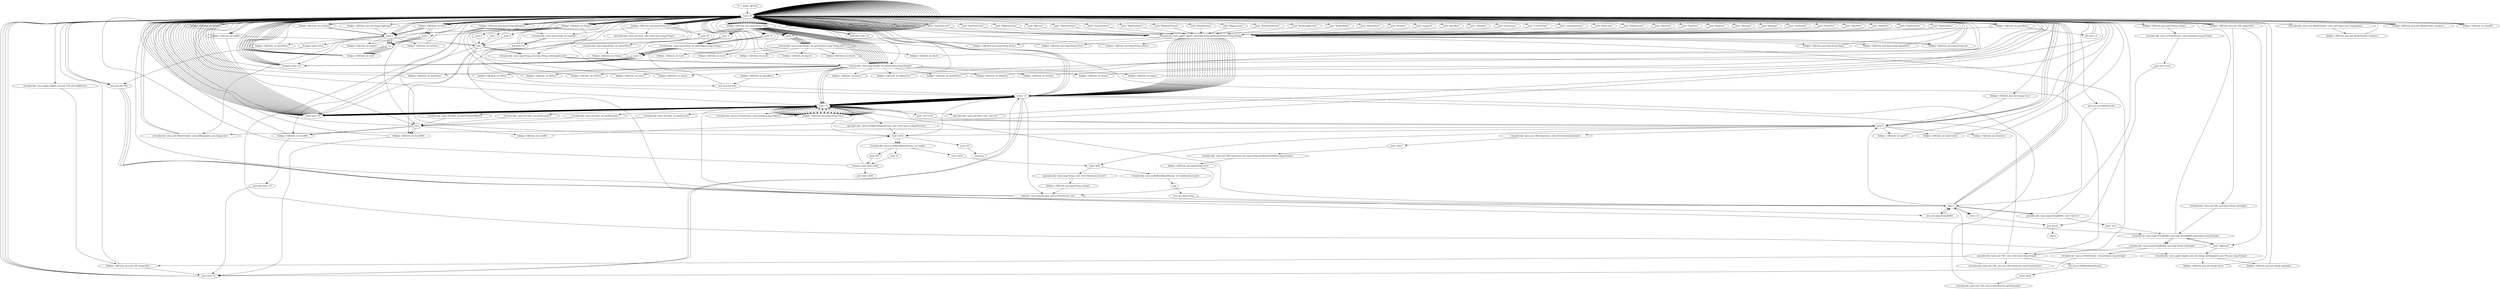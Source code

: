 digraph "" {
    "r0 := @this: DJClock"
    "load.r r0"
    "r0 := @this: DJClock"->"load.r r0";
    "load.r r0"->"load.r r0";
    "virtualinvoke <java.applet.Applet: java.net.URL getCodeBase()>"
    "load.r r0"->"virtualinvoke <java.applet.Applet: java.net.URL getCodeBase()>";
    "fieldput <DJClock: java.net.URL imageURL>"
    "virtualinvoke <java.applet.Applet: java.net.URL getCodeBase()>"->"fieldput <DJClock: java.net.URL imageURL>";
    "fieldput <DJClock: java.net.URL imageURL>"->"load.r r0";
    "load.r r0"->"load.r r0";
    "push \"showdate\""
    "load.r r0"->"push \"showdate\"";
    "virtualinvoke <java.applet.Applet: java.lang.String getParameter(java.lang.String)>"
    "push \"showdate\""->"virtualinvoke <java.applet.Applet: java.lang.String getParameter(java.lang.String)>";
    "store.r r1"
    "virtualinvoke <java.applet.Applet: java.lang.String getParameter(java.lang.String)>"->"store.r r1";
    "load.r r1"
    "store.r r1"->"load.r r1";
    "fieldput <DJClock: java.lang.String Tmp>"
    "load.r r1"->"fieldput <DJClock: java.lang.String Tmp>";
    "fieldput <DJClock: java.lang.String Tmp>"->"load.r r1";
    "ifnull load.r r0"
    "load.r r1"->"ifnull load.r r0";
    "ifnull load.r r0"->"load.r r0";
    "push 1"
    "load.r r0"->"push 1";
    "fieldput <DJClock: int showDate>"
    "push 1"->"fieldput <DJClock: int showDate>";
    "fieldput <DJClock: int showDate>"->"load.r r0";
    "load.r r0"->"load.r r0";
    "push \"showampm\""
    "load.r r0"->"push \"showampm\"";
    "push \"showampm\""->"virtualinvoke <java.applet.Applet: java.lang.String getParameter(java.lang.String)>";
    "virtualinvoke <java.applet.Applet: java.lang.String getParameter(java.lang.String)>"->"store.r r1";
    "store.r r1"->"load.r r1";
    "load.r r1"->"fieldput <DJClock: java.lang.String Tmp>";
    "fieldput <DJClock: java.lang.String Tmp>"->"load.r r1";
    "load.r r1"->"ifnull load.r r0";
    "ifnull load.r r0"->"load.r r0";
    "load.r r0"->"push 1";
    "fieldput <DJClock: int ampm>"
    "push 1"->"fieldput <DJClock: int ampm>";
    "fieldput <DJClock: int ampm>"->"load.r r0";
    "load.r r0"->"load.r r0";
    "push \"UseTextTime\""
    "load.r r0"->"push \"UseTextTime\"";
    "push \"UseTextTime\""->"virtualinvoke <java.applet.Applet: java.lang.String getParameter(java.lang.String)>";
    "virtualinvoke <java.applet.Applet: java.lang.String getParameter(java.lang.String)>"->"store.r r1";
    "store.r r1"->"load.r r1";
    "load.r r1"->"fieldput <DJClock: java.lang.String Tmp>";
    "fieldput <DJClock: java.lang.String Tmp>"->"load.r r1";
    "load.r r1"->"ifnull load.r r0";
    "ifnull load.r r0"->"load.r r0";
    "load.r r0"->"push 1";
    "fieldput <DJClock: int txtTime>"
    "push 1"->"fieldput <DJClock: int txtTime>";
    "fieldput <DJClock: int txtTime>"->"load.r r0";
    "load.r r0"->"load.r r0";
    "push \"onelinedatetime\""
    "load.r r0"->"push \"onelinedatetime\"";
    "push \"onelinedatetime\""->"virtualinvoke <java.applet.Applet: java.lang.String getParameter(java.lang.String)>";
    "virtualinvoke <java.applet.Applet: java.lang.String getParameter(java.lang.String)>"->"store.r r1";
    "store.r r1"->"load.r r1";
    "load.r r1"->"fieldput <DJClock: java.lang.String Tmp>";
    "fieldput <DJClock: java.lang.String Tmp>"->"load.r r1";
    "load.r r1"->"ifnull load.r r0";
    "ifnull load.r r0"->"load.r r0";
    "push 0"
    "load.r r0"->"push 0";
    "fieldput <DJClock: int sepDT>"
    "push 0"->"fieldput <DJClock: int sepDT>";
    "fieldput <DJClock: int sepDT>"->"load.r r0";
    "load.r r0"->"load.r r0";
    "push \"HideColon\""
    "load.r r0"->"push \"HideColon\"";
    "push \"HideColon\""->"virtualinvoke <java.applet.Applet: java.lang.String getParameter(java.lang.String)>";
    "virtualinvoke <java.applet.Applet: java.lang.String getParameter(java.lang.String)>"->"store.r r1";
    "store.r r1"->"load.r r1";
    "load.r r1"->"fieldput <DJClock: java.lang.String Tmp>";
    "fieldput <DJClock: java.lang.String Tmp>"->"load.r r1";
    "load.r r1"->"ifnull load.r r0";
    "ifnull load.r r0"->"load.r r0";
    "load.r r0"->"push 0";
    "fieldput <DJClock: int showColon>"
    "push 0"->"fieldput <DJClock: int showColon>";
    "fieldput <DJClock: int showColon>"->"load.r r0";
    "load.r r0"->"load.r r0";
    "push \"HideSeconds\""
    "load.r r0"->"push \"HideSeconds\"";
    "push \"HideSeconds\""->"virtualinvoke <java.applet.Applet: java.lang.String getParameter(java.lang.String)>";
    "virtualinvoke <java.applet.Applet: java.lang.String getParameter(java.lang.String)>"->"store.r r1";
    "store.r r1"->"load.r r1";
    "load.r r1"->"fieldput <DJClock: java.lang.String Tmp>";
    "fieldput <DJClock: java.lang.String Tmp>"->"load.r r1";
    "load.r r1"->"ifnull load.r r0";
    "ifnull load.r r0"->"load.r r0";
    "load.r r0"->"push 0";
    "fieldput <DJClock: int showSec>"
    "push 0"->"fieldput <DJClock: int showSec>";
    "fieldput <DJClock: int showSec>"->"load.r r0";
    "load.r r0"->"load.r r0";
    "push \"DateFont\""
    "load.r r0"->"push \"DateFont\"";
    "push \"DateFont\""->"virtualinvoke <java.applet.Applet: java.lang.String getParameter(java.lang.String)>";
    "fieldput <DJClock: java.lang.String dFont>"
    "virtualinvoke <java.applet.Applet: java.lang.String getParameter(java.lang.String)>"->"fieldput <DJClock: java.lang.String dFont>";
    "fieldput <DJClock: java.lang.String dFont>"->"load.r r0";
    "load.r r0"->"load.r r0";
    "push \"TimeFont\""
    "load.r r0"->"push \"TimeFont\"";
    "push \"TimeFont\""->"virtualinvoke <java.applet.Applet: java.lang.String getParameter(java.lang.String)>";
    "fieldput <DJClock: java.lang.String tFont>"
    "virtualinvoke <java.applet.Applet: java.lang.String getParameter(java.lang.String)>"->"fieldput <DJClock: java.lang.String tFont>";
    "fieldput <DJClock: java.lang.String tFont>"->"load.r r0";
    "load.r r0"->"load.r r0";
    "push \"MsgFont\""
    "load.r r0"->"push \"MsgFont\"";
    "push \"MsgFont\""->"virtualinvoke <java.applet.Applet: java.lang.String getParameter(java.lang.String)>";
    "fieldput <DJClock: java.lang.String mFont>"
    "virtualinvoke <java.applet.Applet: java.lang.String getParameter(java.lang.String)>"->"fieldput <DJClock: java.lang.String mFont>";
    "fieldput <DJClock: java.lang.String mFont>"->"load.r r0";
    "load.r r0"->"load.r r0";
    "push \"Message\""
    "load.r r0"->"push \"Message\"";
    "push \"Message\""->"virtualinvoke <java.applet.Applet: java.lang.String getParameter(java.lang.String)>";
    "fieldput <DJClock: java.lang.String Msg>"
    "virtualinvoke <java.applet.Applet: java.lang.String getParameter(java.lang.String)>"->"fieldput <DJClock: java.lang.String Msg>";
    "fieldput <DJClock: java.lang.String Msg>"->"load.r r0";
    "load.r r0"->"load.r r0";
    "push \"BgImage\""
    "load.r r0"->"push \"BgImage\"";
    "push \"BgImage\""->"virtualinvoke <java.applet.Applet: java.lang.String getParameter(java.lang.String)>";
    "fieldput <DJClock: java.lang.String bgImgFile>"
    "virtualinvoke <java.applet.Applet: java.lang.String getParameter(java.lang.String)>"->"fieldput <DJClock: java.lang.String bgImgFile>";
    "fieldput <DJClock: java.lang.String bgImgFile>"->"load.r r0";
    "load.r r0"->"load.r r0";
    "push \"yearformat\""
    "load.r r0"->"push \"yearformat\"";
    "push \"yearformat\""->"virtualinvoke <java.applet.Applet: java.lang.String getParameter(java.lang.String)>";
    "virtualinvoke <java.applet.Applet: java.lang.String getParameter(java.lang.String)>"->"store.r r1";
    "store.r r1"->"load.r r1";
    "load.r r1"->"fieldput <DJClock: java.lang.String Tmp>";
    "fieldput <DJClock: java.lang.String Tmp>"->"load.r r1";
    "load.r r1"->"ifnull load.r r0";
    "ifnull load.r r0"->"load.r r0";
    "load.r r0"->"load.r r0";
    "fieldget <DJClock: java.lang.String Tmp>"
    "load.r r0"->"fieldget <DJClock: java.lang.String Tmp>";
    "staticinvoke <java.lang.Integer: int parseInt(java.lang.String)>"
    "fieldget <DJClock: java.lang.String Tmp>"->"staticinvoke <java.lang.Integer: int parseInt(java.lang.String)>";
    "fieldput <DJClock: int showYear>"
    "staticinvoke <java.lang.Integer: int parseInt(java.lang.String)>"->"fieldput <DJClock: int showYear>";
    "fieldput <DJClock: int showYear>"->"load.r r0";
    "load.r r0"->"load.r r0";
    "push \"TimeYPos\""
    "load.r r0"->"push \"TimeYPos\"";
    "push \"TimeYPos\""->"virtualinvoke <java.applet.Applet: java.lang.String getParameter(java.lang.String)>";
    "virtualinvoke <java.applet.Applet: java.lang.String getParameter(java.lang.String)>"->"store.r r1";
    "store.r r1"->"load.r r1";
    "load.r r1"->"fieldput <DJClock: java.lang.String Tmp>";
    "fieldput <DJClock: java.lang.String Tmp>"->"load.r r1";
    "load.r r1"->"ifnull load.r r0";
    "ifnull load.r r0"->"load.r r0";
    "load.r r0"->"load.r r0";
    "load.r r0"->"fieldget <DJClock: java.lang.String Tmp>";
    "fieldget <DJClock: java.lang.String Tmp>"->"staticinvoke <java.lang.Integer: int parseInt(java.lang.String)>";
    "fieldput <DJClock: int tYPos>"
    "staticinvoke <java.lang.Integer: int parseInt(java.lang.String)>"->"fieldput <DJClock: int tYPos>";
    "fieldput <DJClock: int tYPos>"->"load.r r0";
    "load.r r0"->"load.r r0";
    "push \"DateYPos\""
    "load.r r0"->"push \"DateYPos\"";
    "push \"DateYPos\""->"virtualinvoke <java.applet.Applet: java.lang.String getParameter(java.lang.String)>";
    "virtualinvoke <java.applet.Applet: java.lang.String getParameter(java.lang.String)>"->"store.r r1";
    "store.r r1"->"load.r r1";
    "load.r r1"->"fieldput <DJClock: java.lang.String Tmp>";
    "fieldput <DJClock: java.lang.String Tmp>"->"load.r r1";
    "load.r r1"->"ifnull load.r r0";
    "ifnull load.r r0"->"load.r r0";
    "load.r r0"->"load.r r0";
    "load.r r0"->"fieldget <DJClock: java.lang.String Tmp>";
    "fieldget <DJClock: java.lang.String Tmp>"->"staticinvoke <java.lang.Integer: int parseInt(java.lang.String)>";
    "fieldput <DJClock: int dYPos>"
    "staticinvoke <java.lang.Integer: int parseInt(java.lang.String)>"->"fieldput <DJClock: int dYPos>";
    "fieldput <DJClock: int dYPos>"->"load.r r0";
    "load.r r0"->"load.r r0";
    "push \"MsgYPos\""
    "load.r r0"->"push \"MsgYPos\"";
    "push \"MsgYPos\""->"virtualinvoke <java.applet.Applet: java.lang.String getParameter(java.lang.String)>";
    "virtualinvoke <java.applet.Applet: java.lang.String getParameter(java.lang.String)>"->"store.r r1";
    "store.r r1"->"load.r r1";
    "load.r r1"->"fieldput <DJClock: java.lang.String Tmp>";
    "fieldput <DJClock: java.lang.String Tmp>"->"load.r r1";
    "load.r r1"->"ifnull load.r r0";
    "ifnull load.r r0"->"load.r r0";
    "load.r r0"->"load.r r0";
    "load.r r0"->"fieldget <DJClock: java.lang.String Tmp>";
    "fieldget <DJClock: java.lang.String Tmp>"->"staticinvoke <java.lang.Integer: int parseInt(java.lang.String)>";
    "fieldput <DJClock: int mYPos>"
    "staticinvoke <java.lang.Integer: int parseInt(java.lang.String)>"->"fieldput <DJClock: int mYPos>";
    "fieldput <DJClock: int mYPos>"->"load.r r0";
    "load.r r0"->"load.r r0";
    "push \"TimeFontSize\""
    "load.r r0"->"push \"TimeFontSize\"";
    "push \"TimeFontSize\""->"virtualinvoke <java.applet.Applet: java.lang.String getParameter(java.lang.String)>";
    "virtualinvoke <java.applet.Applet: java.lang.String getParameter(java.lang.String)>"->"store.r r1";
    "store.r r1"->"load.r r1";
    "load.r r1"->"fieldput <DJClock: java.lang.String Tmp>";
    "fieldput <DJClock: java.lang.String Tmp>"->"load.r r1";
    "load.r r1"->"ifnull load.r r0";
    "ifnull load.r r0"->"load.r r0";
    "load.r r0"->"load.r r0";
    "load.r r0"->"fieldget <DJClock: java.lang.String Tmp>";
    "fieldget <DJClock: java.lang.String Tmp>"->"staticinvoke <java.lang.Integer: int parseInt(java.lang.String)>";
    "fieldput <DJClock: int tsize>"
    "staticinvoke <java.lang.Integer: int parseInt(java.lang.String)>"->"fieldput <DJClock: int tsize>";
    "fieldput <DJClock: int tsize>"->"load.r r0";
    "load.r r0"->"load.r r0";
    "push \"DateFontSize\""
    "load.r r0"->"push \"DateFontSize\"";
    "push \"DateFontSize\""->"virtualinvoke <java.applet.Applet: java.lang.String getParameter(java.lang.String)>";
    "virtualinvoke <java.applet.Applet: java.lang.String getParameter(java.lang.String)>"->"store.r r1";
    "store.r r1"->"load.r r1";
    "load.r r1"->"fieldput <DJClock: java.lang.String Tmp>";
    "fieldput <DJClock: java.lang.String Tmp>"->"load.r r1";
    "load.r r1"->"ifnull load.r r0";
    "ifnull load.r r0"->"load.r r0";
    "load.r r0"->"load.r r0";
    "load.r r0"->"fieldget <DJClock: java.lang.String Tmp>";
    "fieldget <DJClock: java.lang.String Tmp>"->"staticinvoke <java.lang.Integer: int parseInt(java.lang.String)>";
    "fieldput <DJClock: int dsize>"
    "staticinvoke <java.lang.Integer: int parseInt(java.lang.String)>"->"fieldput <DJClock: int dsize>";
    "fieldput <DJClock: int dsize>"->"load.r r0";
    "load.r r0"->"load.r r0";
    "push \"MsgFontSize\""
    "load.r r0"->"push \"MsgFontSize\"";
    "push \"MsgFontSize\""->"virtualinvoke <java.applet.Applet: java.lang.String getParameter(java.lang.String)>";
    "virtualinvoke <java.applet.Applet: java.lang.String getParameter(java.lang.String)>"->"store.r r1";
    "store.r r1"->"load.r r1";
    "load.r r1"->"fieldput <DJClock: java.lang.String Tmp>";
    "fieldput <DJClock: java.lang.String Tmp>"->"load.r r1";
    "load.r r1"->"ifnull load.r r0";
    "ifnull load.r r0"->"load.r r0";
    "load.r r0"->"load.r r0";
    "load.r r0"->"fieldget <DJClock: java.lang.String Tmp>";
    "fieldget <DJClock: java.lang.String Tmp>"->"staticinvoke <java.lang.Integer: int parseInt(java.lang.String)>";
    "fieldput <DJClock: int msize>"
    "staticinvoke <java.lang.Integer: int parseInt(java.lang.String)>"->"fieldput <DJClock: int msize>";
    "fieldput <DJClock: int msize>"->"load.r r0";
    "load.r r0"->"load.r r0";
    "push \"TimeFontColor\""
    "load.r r0"->"push \"TimeFontColor\"";
    "push \"TimeFontColor\""->"virtualinvoke <java.applet.Applet: java.lang.String getParameter(java.lang.String)>";
    "virtualinvoke <java.applet.Applet: java.lang.String getParameter(java.lang.String)>"->"store.r r1";
    "store.r r1"->"load.r r1";
    "load.r r1"->"fieldput <DJClock: java.lang.String Tmp>";
    "fieldput <DJClock: java.lang.String Tmp>"->"load.r r1";
    "load.r r1"->"ifnull load.r r0";
    "ifnull load.r r0"->"load.r r0";
    "load.r r0"->"load.r r0";
    "load.r r0"->"fieldget <DJClock: java.lang.String Tmp>";
    "push 16"
    "fieldget <DJClock: java.lang.String Tmp>"->"push 16";
    "staticinvoke <java.lang.Integer: int parseInt(java.lang.String,int)>"
    "push 16"->"staticinvoke <java.lang.Integer: int parseInt(java.lang.String,int)>";
    "fieldput <DJClock: int tcol>"
    "staticinvoke <java.lang.Integer: int parseInt(java.lang.String,int)>"->"fieldput <DJClock: int tcol>";
    "fieldput <DJClock: int tcol>"->"load.r r0";
    "load.r r0"->"load.r r0";
    "push \"DateFontColor\""
    "load.r r0"->"push \"DateFontColor\"";
    "push \"DateFontColor\""->"virtualinvoke <java.applet.Applet: java.lang.String getParameter(java.lang.String)>";
    "virtualinvoke <java.applet.Applet: java.lang.String getParameter(java.lang.String)>"->"store.r r1";
    "store.r r1"->"load.r r1";
    "load.r r1"->"fieldput <DJClock: java.lang.String Tmp>";
    "fieldput <DJClock: java.lang.String Tmp>"->"load.r r1";
    "load.r r1"->"ifnull load.r r0";
    "ifnull load.r r0"->"load.r r0";
    "load.r r0"->"load.r r0";
    "load.r r0"->"fieldget <DJClock: java.lang.String Tmp>";
    "fieldget <DJClock: java.lang.String Tmp>"->"push 16";
    "push 16"->"staticinvoke <java.lang.Integer: int parseInt(java.lang.String,int)>";
    "fieldput <DJClock: int dcol>"
    "staticinvoke <java.lang.Integer: int parseInt(java.lang.String,int)>"->"fieldput <DJClock: int dcol>";
    "fieldput <DJClock: int dcol>"->"load.r r0";
    "load.r r0"->"load.r r0";
    "push \"MsgFontColor\""
    "load.r r0"->"push \"MsgFontColor\"";
    "push \"MsgFontColor\""->"virtualinvoke <java.applet.Applet: java.lang.String getParameter(java.lang.String)>";
    "virtualinvoke <java.applet.Applet: java.lang.String getParameter(java.lang.String)>"->"store.r r1";
    "store.r r1"->"load.r r1";
    "load.r r1"->"fieldput <DJClock: java.lang.String Tmp>";
    "fieldput <DJClock: java.lang.String Tmp>"->"load.r r1";
    "load.r r1"->"ifnull load.r r0";
    "ifnull load.r r0"->"load.r r0";
    "load.r r0"->"load.r r0";
    "load.r r0"->"fieldget <DJClock: java.lang.String Tmp>";
    "fieldget <DJClock: java.lang.String Tmp>"->"push 16";
    "push 16"->"staticinvoke <java.lang.Integer: int parseInt(java.lang.String,int)>";
    "fieldput <DJClock: int mcol>"
    "staticinvoke <java.lang.Integer: int parseInt(java.lang.String,int)>"->"fieldput <DJClock: int mcol>";
    "fieldput <DJClock: int mcol>"->"load.r r0";
    "load.r r0"->"load.r r0";
    "push \"BgColor\""
    "load.r r0"->"push \"BgColor\"";
    "push \"BgColor\""->"virtualinvoke <java.applet.Applet: java.lang.String getParameter(java.lang.String)>";
    "virtualinvoke <java.applet.Applet: java.lang.String getParameter(java.lang.String)>"->"store.r r1";
    "store.r r1"->"load.r r1";
    "load.r r1"->"fieldput <DJClock: java.lang.String Tmp>";
    "fieldput <DJClock: java.lang.String Tmp>"->"load.r r1";
    "load.r r1"->"ifnull load.r r0";
    "ifnull load.r r0"->"load.r r0";
    "load.r r0"->"load.r r0";
    "load.r r0"->"fieldget <DJClock: java.lang.String Tmp>";
    "fieldget <DJClock: java.lang.String Tmp>"->"push 16";
    "push 16"->"staticinvoke <java.lang.Integer: int parseInt(java.lang.String,int)>";
    "fieldput <DJClock: int bgcol>"
    "staticinvoke <java.lang.Integer: int parseInt(java.lang.String,int)>"->"fieldput <DJClock: int bgcol>";
    "fieldput <DJClock: int bgcol>"->"load.r r0";
    "load.r r0"->"load.r r0";
    "push \"DateFontStyle\""
    "load.r r0"->"push \"DateFontStyle\"";
    "push \"DateFontStyle\""->"virtualinvoke <java.applet.Applet: java.lang.String getParameter(java.lang.String)>";
    "virtualinvoke <java.applet.Applet: java.lang.String getParameter(java.lang.String)>"->"store.r r1";
    "store.r r1"->"load.r r1";
    "load.r r1"->"fieldput <DJClock: java.lang.String Tmp>";
    "fieldput <DJClock: java.lang.String Tmp>"->"load.r r1";
    "load.r r1"->"ifnull load.r r0";
    "ifnull load.r r0"->"load.r r0";
    "load.r r0"->"fieldget <DJClock: java.lang.String Tmp>";
    "push \"b\""
    "fieldget <DJClock: java.lang.String Tmp>"->"push \"b\"";
    "virtualinvoke <java.lang.String: int indexOf(java.lang.String)>"
    "push \"b\""->"virtualinvoke <java.lang.String: int indexOf(java.lang.String)>";
    "push -1"
    "virtualinvoke <java.lang.String: int indexOf(java.lang.String)>"->"push -1";
    "ifcmpeq.i load.r r0"
    "push -1"->"ifcmpeq.i load.r r0";
    "ifcmpeq.i load.r r0"->"load.r r0";
    "load.r r0"->"load.r r0";
    "fieldget <DJClock: int dsty>"
    "load.r r0"->"fieldget <DJClock: int dsty>";
    "fieldget <DJClock: int dsty>"->"push 1";
    "or.i"
    "push 1"->"or.i";
    "fieldput <DJClock: int dsty>"
    "or.i"->"fieldput <DJClock: int dsty>";
    "fieldput <DJClock: int dsty>"->"load.r r0";
    "load.r r0"->"fieldget <DJClock: java.lang.String Tmp>";
    "push \"i\""
    "fieldget <DJClock: java.lang.String Tmp>"->"push \"i\"";
    "push \"i\""->"virtualinvoke <java.lang.String: int indexOf(java.lang.String)>";
    "virtualinvoke <java.lang.String: int indexOf(java.lang.String)>"->"push -1";
    "push -1"->"ifcmpeq.i load.r r0";
    "ifcmpeq.i load.r r0"->"load.r r0";
    "load.r r0"->"load.r r0";
    "load.r r0"->"fieldget <DJClock: int dsty>";
    "push 2"
    "fieldget <DJClock: int dsty>"->"push 2";
    "push 2"->"or.i";
    "or.i"->"fieldput <DJClock: int dsty>";
    "fieldput <DJClock: int dsty>"->"load.r r0";
    "load.r r0"->"load.r r0";
    "push \"TimeFontStyle\""
    "load.r r0"->"push \"TimeFontStyle\"";
    "push \"TimeFontStyle\""->"virtualinvoke <java.applet.Applet: java.lang.String getParameter(java.lang.String)>";
    "virtualinvoke <java.applet.Applet: java.lang.String getParameter(java.lang.String)>"->"store.r r1";
    "store.r r1"->"load.r r1";
    "load.r r1"->"fieldput <DJClock: java.lang.String Tmp>";
    "fieldput <DJClock: java.lang.String Tmp>"->"load.r r1";
    "load.r r1"->"ifnull load.r r0";
    "ifnull load.r r0"->"load.r r0";
    "load.r r0"->"fieldget <DJClock: java.lang.String Tmp>";
    "fieldget <DJClock: java.lang.String Tmp>"->"push \"b\"";
    "push \"b\""->"virtualinvoke <java.lang.String: int indexOf(java.lang.String)>";
    "virtualinvoke <java.lang.String: int indexOf(java.lang.String)>"->"push -1";
    "push -1"->"ifcmpeq.i load.r r0";
    "ifcmpeq.i load.r r0"->"load.r r0";
    "load.r r0"->"load.r r0";
    "load.r r0"->"fieldget <DJClock: int dsty>";
    "fieldget <DJClock: int dsty>"->"push 1";
    "push 1"->"or.i";
    "or.i"->"fieldput <DJClock: int dsty>";
    "fieldput <DJClock: int dsty>"->"load.r r0";
    "load.r r0"->"fieldget <DJClock: java.lang.String Tmp>";
    "fieldget <DJClock: java.lang.String Tmp>"->"push \"i\"";
    "push \"i\""->"virtualinvoke <java.lang.String: int indexOf(java.lang.String)>";
    "virtualinvoke <java.lang.String: int indexOf(java.lang.String)>"->"push -1";
    "push -1"->"ifcmpeq.i load.r r0";
    "ifcmpeq.i load.r r0"->"load.r r0";
    "load.r r0"->"load.r r0";
    "load.r r0"->"fieldget <DJClock: int dsty>";
    "fieldget <DJClock: int dsty>"->"push 2";
    "push 2"->"or.i";
    "or.i"->"fieldput <DJClock: int dsty>";
    "fieldput <DJClock: int dsty>"->"load.r r0";
    "load.r r0"->"load.r r0";
    "push \"MsgFontStyle\""
    "load.r r0"->"push \"MsgFontStyle\"";
    "push \"MsgFontStyle\""->"virtualinvoke <java.applet.Applet: java.lang.String getParameter(java.lang.String)>";
    "virtualinvoke <java.applet.Applet: java.lang.String getParameter(java.lang.String)>"->"store.r r1";
    "store.r r1"->"load.r r1";
    "load.r r1"->"fieldput <DJClock: java.lang.String Tmp>";
    "fieldput <DJClock: java.lang.String Tmp>"->"load.r r1";
    "load.r r1"->"ifnull load.r r0";
    "ifnull load.r r0"->"load.r r0";
    "load.r r0"->"fieldget <DJClock: java.lang.String Tmp>";
    "fieldget <DJClock: java.lang.String Tmp>"->"push \"b\"";
    "push \"b\""->"virtualinvoke <java.lang.String: int indexOf(java.lang.String)>";
    "virtualinvoke <java.lang.String: int indexOf(java.lang.String)>"->"push -1";
    "push -1"->"ifcmpeq.i load.r r0";
    "ifcmpeq.i load.r r0"->"load.r r0";
    "load.r r0"->"load.r r0";
    "load.r r0"->"fieldget <DJClock: int dsty>";
    "fieldget <DJClock: int dsty>"->"push 1";
    "push 1"->"or.i";
    "or.i"->"fieldput <DJClock: int dsty>";
    "fieldput <DJClock: int dsty>"->"load.r r0";
    "load.r r0"->"fieldget <DJClock: java.lang.String Tmp>";
    "fieldget <DJClock: java.lang.String Tmp>"->"push \"i\"";
    "push \"i\""->"virtualinvoke <java.lang.String: int indexOf(java.lang.String)>";
    "virtualinvoke <java.lang.String: int indexOf(java.lang.String)>"->"push -1";
    "push -1"->"ifcmpeq.i load.r r0";
    "ifcmpeq.i load.r r0"->"load.r r0";
    "load.r r0"->"load.r r0";
    "load.r r0"->"fieldget <DJClock: int dsty>";
    "fieldget <DJClock: int dsty>"->"push 2";
    "push 2"->"or.i";
    "or.i"->"fieldput <DJClock: int dsty>";
    "fieldput <DJClock: int dsty>"->"load.r r0";
    "load.r r0"->"load.r r0";
    "push \"WeekDayFormat\""
    "load.r r0"->"push \"WeekDayFormat\"";
    "push \"WeekDayFormat\""->"virtualinvoke <java.applet.Applet: java.lang.String getParameter(java.lang.String)>";
    "virtualinvoke <java.applet.Applet: java.lang.String getParameter(java.lang.String)>"->"store.r r1";
    "store.r r1"->"load.r r1";
    "load.r r1"->"fieldput <DJClock: java.lang.String Tmp>";
    "fieldput <DJClock: java.lang.String Tmp>"->"load.r r1";
    "load.r r1"->"ifnull load.r r0";
    "ifnull load.r r0"->"load.r r0";
    "load.r r0"->"load.r r0";
    "load.r r0"->"fieldget <DJClock: java.lang.String Tmp>";
    "fieldget <DJClock: java.lang.String Tmp>"->"staticinvoke <java.lang.Integer: int parseInt(java.lang.String)>";
    "fieldput <DJClock: int wkdayFmt>"
    "staticinvoke <java.lang.Integer: int parseInt(java.lang.String)>"->"fieldput <DJClock: int wkdayFmt>";
    "fieldput <DJClock: int wkdayFmt>"->"load.r r0";
    "load.r r0"->"load.r r0";
    "push \"MonthFormat\""
    "load.r r0"->"push \"MonthFormat\"";
    "push \"MonthFormat\""->"virtualinvoke <java.applet.Applet: java.lang.String getParameter(java.lang.String)>";
    "virtualinvoke <java.applet.Applet: java.lang.String getParameter(java.lang.String)>"->"store.r r1";
    "store.r r1"->"load.r r1";
    "load.r r1"->"fieldput <DJClock: java.lang.String Tmp>";
    "fieldput <DJClock: java.lang.String Tmp>"->"load.r r1";
    "load.r r1"->"ifnull load.r r0";
    "ifnull load.r r0"->"load.r r0";
    "load.r r0"->"load.r r0";
    "load.r r0"->"fieldget <DJClock: java.lang.String Tmp>";
    "fieldget <DJClock: java.lang.String Tmp>"->"staticinvoke <java.lang.Integer: int parseInt(java.lang.String)>";
    "fieldput <DJClock: int monthFmt>"
    "staticinvoke <java.lang.Integer: int parseInt(java.lang.String)>"->"fieldput <DJClock: int monthFmt>";
    "fieldput <DJClock: int monthFmt>"->"load.r r0";
    "load.r r0"->"load.r r0";
    "push \"MsgLocation\""
    "load.r r0"->"push \"MsgLocation\"";
    "push \"MsgLocation\""->"virtualinvoke <java.applet.Applet: java.lang.String getParameter(java.lang.String)>";
    "virtualinvoke <java.applet.Applet: java.lang.String getParameter(java.lang.String)>"->"store.r r1";
    "store.r r1"->"load.r r1";
    "load.r r1"->"fieldput <DJClock: java.lang.String Tmp>";
    "fieldput <DJClock: java.lang.String Tmp>"->"load.r r1";
    "load.r r1"->"ifnull load.r r0";
    "ifnull load.r r0"->"load.r r0";
    "load.r r0"->"load.r r0";
    "load.r r0"->"fieldget <DJClock: java.lang.String Tmp>";
    "fieldget <DJClock: java.lang.String Tmp>"->"staticinvoke <java.lang.Integer: int parseInt(java.lang.String)>";
    "fieldput <DJClock: int iMsgTxt>"
    "staticinvoke <java.lang.Integer: int parseInt(java.lang.String)>"->"fieldput <DJClock: int iMsgTxt>";
    "fieldput <DJClock: int iMsgTxt>"->"load.r r0";
    "load.r r0"->"load.r r0";
    "push \"BorderDarkColor\""
    "load.r r0"->"push \"BorderDarkColor\"";
    "push \"BorderDarkColor\""->"virtualinvoke <java.applet.Applet: java.lang.String getParameter(java.lang.String)>";
    "virtualinvoke <java.applet.Applet: java.lang.String getParameter(java.lang.String)>"->"store.r r1";
    "store.r r1"->"load.r r1";
    "load.r r1"->"fieldput <DJClock: java.lang.String Tmp>";
    "fieldput <DJClock: java.lang.String Tmp>"->"load.r r1";
    "load.r r1"->"ifnull load.r r0";
    "ifnull load.r r0"->"load.r r0";
    "load.r r0"->"load.r r0";
    "load.r r0"->"fieldget <DJClock: java.lang.String Tmp>";
    "fieldget <DJClock: java.lang.String Tmp>"->"push 16";
    "push 16"->"staticinvoke <java.lang.Integer: int parseInt(java.lang.String,int)>";
    "fieldput <DJClock: int bdcol>"
    "staticinvoke <java.lang.Integer: int parseInt(java.lang.String,int)>"->"fieldput <DJClock: int bdcol>";
    "fieldput <DJClock: int bdcol>"->"load.r r0";
    "load.r r0"->"load.r r0";
    "push \"BorderLightColor\""
    "load.r r0"->"push \"BorderLightColor\"";
    "push \"BorderLightColor\""->"virtualinvoke <java.applet.Applet: java.lang.String getParameter(java.lang.String)>";
    "virtualinvoke <java.applet.Applet: java.lang.String getParameter(java.lang.String)>"->"store.r r1";
    "store.r r1"->"load.r r1";
    "load.r r1"->"fieldput <DJClock: java.lang.String Tmp>";
    "fieldput <DJClock: java.lang.String Tmp>"->"load.r r1";
    "load.r r1"->"ifnull load.r r0";
    "ifnull load.r r0"->"load.r r0";
    "load.r r0"->"load.r r0";
    "load.r r0"->"fieldget <DJClock: java.lang.String Tmp>";
    "fieldget <DJClock: java.lang.String Tmp>"->"push 16";
    "push 16"->"staticinvoke <java.lang.Integer: int parseInt(java.lang.String,int)>";
    "fieldput <DJClock: int blcol>"
    "staticinvoke <java.lang.Integer: int parseInt(java.lang.String,int)>"->"fieldput <DJClock: int blcol>";
    "fieldput <DJClock: int blcol>"->"load.r r0";
    "load.r r0"->"load.r r0";
    "push \"BorderWidth\""
    "load.r r0"->"push \"BorderWidth\"";
    "push \"BorderWidth\""->"virtualinvoke <java.applet.Applet: java.lang.String getParameter(java.lang.String)>";
    "virtualinvoke <java.applet.Applet: java.lang.String getParameter(java.lang.String)>"->"store.r r1";
    "store.r r1"->"load.r r1";
    "load.r r1"->"fieldput <DJClock: java.lang.String Tmp>";
    "fieldput <DJClock: java.lang.String Tmp>"->"load.r r1";
    "load.r r1"->"ifnull load.r r0";
    "ifnull load.r r0"->"load.r r0";
    "load.r r0"->"load.r r0";
    "load.r r0"->"fieldget <DJClock: java.lang.String Tmp>";
    "fieldget <DJClock: java.lang.String Tmp>"->"staticinvoke <java.lang.Integer: int parseInt(java.lang.String)>";
    "fieldput <DJClock: int bwidth>"
    "staticinvoke <java.lang.Integer: int parseInt(java.lang.String)>"->"fieldput <DJClock: int bwidth>";
    "fieldput <DJClock: int bwidth>"->"load.r r0";
    "load.r r0"->"load.r r0";
    "push \"BorderStyle\""
    "load.r r0"->"push \"BorderStyle\"";
    "push \"BorderStyle\""->"virtualinvoke <java.applet.Applet: java.lang.String getParameter(java.lang.String)>";
    "virtualinvoke <java.applet.Applet: java.lang.String getParameter(java.lang.String)>"->"store.r r1";
    "store.r r1"->"load.r r1";
    "load.r r1"->"fieldput <DJClock: java.lang.String Tmp>";
    "fieldput <DJClock: java.lang.String Tmp>"->"load.r r1";
    "load.r r1"->"ifnull load.r r0";
    "ifnull load.r r0"->"load.r r0";
    "load.r r0"->"load.r r0";
    "load.r r0"->"fieldget <DJClock: java.lang.String Tmp>";
    "fieldget <DJClock: java.lang.String Tmp>"->"staticinvoke <java.lang.Integer: int parseInt(java.lang.String)>";
    "fieldput <DJClock: int btype>"
    "staticinvoke <java.lang.Integer: int parseInt(java.lang.String)>"->"fieldput <DJClock: int btype>";
    "fieldput <DJClock: int btype>"->"load.r r0";
    "load.r r0"->"load.r r0";
    "push \"BGStyle\""
    "load.r r0"->"push \"BGStyle\"";
    "push \"BGStyle\""->"virtualinvoke <java.applet.Applet: java.lang.String getParameter(java.lang.String)>";
    "virtualinvoke <java.applet.Applet: java.lang.String getParameter(java.lang.String)>"->"store.r r1";
    "store.r r1"->"load.r r1";
    "load.r r1"->"fieldput <DJClock: java.lang.String Tmp>";
    "fieldput <DJClock: java.lang.String Tmp>"->"load.r r1";
    "load.r r1"->"ifnull load.r r0";
    "ifnull load.r r0"->"load.r r0";
    "load.r r0"->"load.r r0";
    "load.r r0"->"fieldget <DJClock: java.lang.String Tmp>";
    "fieldget <DJClock: java.lang.String Tmp>"->"staticinvoke <java.lang.Integer: int parseInt(java.lang.String)>";
    "fieldput <DJClock: int bgsty>"
    "staticinvoke <java.lang.Integer: int parseInt(java.lang.String)>"->"fieldput <DJClock: int bgsty>";
    "fieldput <DJClock: int bgsty>"->"load.r r0";
    "load.r r0"->"load.r r0";
    "push \"imageurl\""
    "load.r r0"->"push \"imageurl\"";
    "push \"imageurl\""->"virtualinvoke <java.applet.Applet: java.lang.String getParameter(java.lang.String)>";
    "fieldput <DJClock: java.lang.String str>"
    "virtualinvoke <java.applet.Applet: java.lang.String getParameter(java.lang.String)>"->"fieldput <DJClock: java.lang.String str>";
    "fieldput <DJClock: java.lang.String str>"->"load.r r0";
    "fieldget <DJClock: java.lang.String str>"
    "load.r r0"->"fieldget <DJClock: java.lang.String str>";
    "ifnull goto load.r r0"
    "fieldget <DJClock: java.lang.String str>"->"ifnull goto load.r r0";
    "ifnull goto load.r r0"->"load.r r0";
    "new java.net.URL"
    "load.r r0"->"new java.net.URL";
    "dup1.r"
    "new java.net.URL"->"dup1.r";
    "dup1.r"->"load.r r0";
    "load.r r0"->"fieldget <DJClock: java.lang.String str>";
    "specialinvoke <java.net.URL: void <init>(java.lang.String)>"
    "fieldget <DJClock: java.lang.String str>"->"specialinvoke <java.net.URL: void <init>(java.lang.String)>";
    "specialinvoke <java.net.URL: void <init>(java.lang.String)>"->"fieldput <DJClock: java.net.URL imageURL>";
    "goto load.r r0"
    "fieldput <DJClock: java.net.URL imageURL>"->"goto load.r r0";
    "goto load.r r0"->"load.r r0";
    "new java.awt.MediaTracker"
    "load.r r0"->"new java.awt.MediaTracker";
    "new java.awt.MediaTracker"->"dup1.r";
    "dup1.r"->"load.r r0";
    "specialinvoke <java.awt.MediaTracker: void <init>(java.awt.Component)>"
    "load.r r0"->"specialinvoke <java.awt.MediaTracker: void <init>(java.awt.Component)>";
    "fieldput <DJClock: java.awt.MediaTracker tracker1>"
    "specialinvoke <java.awt.MediaTracker: void <init>(java.awt.Component)>"->"fieldput <DJClock: java.awt.MediaTracker tracker1>";
    "fieldput <DJClock: java.awt.MediaTracker tracker1>"->"load.r r0";
    "fieldget <DJClock: int txtTime>"
    "load.r r0"->"fieldget <DJClock: int txtTime>";
    "fieldget <DJClock: int txtTime>"->"push 1";
    "push 1"->"ifcmpeq.i load.r r0";
    "ifcmpeq.i load.r r0"->"load.r r0";
    "load.r r0"->"load.r r0";
    "load.r r0"->"load.r r0";
    "fieldget <DJClock: java.net.URL imageURL>"
    "load.r r0"->"fieldget <DJClock: java.net.URL imageURL>";
    "push \"digits.gif\""
    "fieldget <DJClock: java.net.URL imageURL>"->"push \"digits.gif\"";
    "virtualinvoke <java.applet.Applet: java.awt.Image getImage(java.net.URL,java.lang.String)>"
    "push \"digits.gif\""->"virtualinvoke <java.applet.Applet: java.awt.Image getImage(java.net.URL,java.lang.String)>";
    "fieldput <DJClock: java.awt.Image face>"
    "virtualinvoke <java.applet.Applet: java.awt.Image getImage(java.net.URL,java.lang.String)>"->"fieldput <DJClock: java.awt.Image face>";
    "fieldput <DJClock: java.awt.Image face>"->"load.r r0";
    "fieldget <DJClock: java.awt.MediaTracker tracker1>"
    "load.r r0"->"fieldget <DJClock: java.awt.MediaTracker tracker1>";
    "fieldget <DJClock: java.awt.MediaTracker tracker1>"->"load.r r0";
    "fieldget <DJClock: java.awt.Image face>"
    "load.r r0"->"fieldget <DJClock: java.awt.Image face>";
    "fieldget <DJClock: java.awt.Image face>"->"push 0";
    "virtualinvoke <java.awt.MediaTracker: void addImage(java.awt.Image,int)>"
    "push 0"->"virtualinvoke <java.awt.MediaTracker: void addImage(java.awt.Image,int)>";
    "virtualinvoke <java.awt.MediaTracker: void addImage(java.awt.Image,int)>"->"load.r r0";
    "fieldget <DJClock: java.lang.String bgImgFile>"
    "load.r r0"->"fieldget <DJClock: java.lang.String bgImgFile>";
    "fieldget <DJClock: java.lang.String bgImgFile>"->"ifnull load.r r0";
    "ifnull load.r r0"->"load.r r0";
    "load.r r0"->"fieldget <DJClock: java.lang.String bgImgFile>";
    "virtualinvoke <java.lang.String: int length()>"
    "fieldget <DJClock: java.lang.String bgImgFile>"->"virtualinvoke <java.lang.String: int length()>";
    "ifeq load.r r0"
    "virtualinvoke <java.lang.String: int length()>"->"ifeq load.r r0";
    "ifeq load.r r0"->"load.r r0";
    "load.r r0"->"load.r r0";
    "load.r r0"->"load.r r0";
    "load.r r0"->"fieldget <DJClock: java.net.URL imageURL>";
    "fieldget <DJClock: java.net.URL imageURL>"->"load.r r0";
    "load.r r0"->"fieldget <DJClock: java.lang.String bgImgFile>";
    "fieldget <DJClock: java.lang.String bgImgFile>"->"virtualinvoke <java.applet.Applet: java.awt.Image getImage(java.net.URL,java.lang.String)>";
    "fieldput <DJClock: java.awt.Image bgImage>"
    "virtualinvoke <java.applet.Applet: java.awt.Image getImage(java.net.URL,java.lang.String)>"->"fieldput <DJClock: java.awt.Image bgImage>";
    "fieldput <DJClock: java.awt.Image bgImage>"->"load.r r0";
    "load.r r0"->"fieldget <DJClock: java.awt.MediaTracker tracker1>";
    "fieldget <DJClock: java.awt.MediaTracker tracker1>"->"load.r r0";
    "fieldget <DJClock: java.awt.Image bgImage>"
    "load.r r0"->"fieldget <DJClock: java.awt.Image bgImage>";
    "fieldget <DJClock: java.awt.Image bgImage>"->"push 1";
    "push 1"->"virtualinvoke <java.awt.MediaTracker: void addImage(java.awt.Image,int)>";
    "virtualinvoke <java.awt.MediaTracker: void addImage(java.awt.Image,int)>"->"load.r r0";
    "load.r r0"->"load.r r0";
    "push \"gmtoffset\""
    "load.r r0"->"push \"gmtoffset\"";
    "push \"gmtoffset\""->"virtualinvoke <java.applet.Applet: java.lang.String getParameter(java.lang.String)>";
    "virtualinvoke <java.applet.Applet: java.lang.String getParameter(java.lang.String)>"->"fieldput <DJClock: java.lang.String str>";
    "fieldput <DJClock: java.lang.String str>"->"load.r r0";
    "load.r r0"->"new java.net.URL";
    "new java.net.URL"->"dup1.r";
    "dup1.r"->"load.r r0";
    "push \"serverfile\""
    "load.r r0"->"push \"serverfile\"";
    "push \"serverfile\""->"store.r r1";
    "store.r r1"->"goto load.r r0";
    "goto load.r r0"->"load.r r0";
    "load.r r0"->"fieldget <DJClock: java.lang.String str>";
    "fieldget <DJClock: java.lang.String str>"->"ifnull goto load.r r0";
    "ifnull goto load.r r0"->"load.r r0";
    "load.r r0"->"load.r r0";
    "load.r r0"->"fieldget <DJClock: java.lang.String str>";
    "fieldget <DJClock: java.lang.String str>"->"staticinvoke <java.lang.Integer: int parseInt(java.lang.String)>";
    "fieldput <DJClock: int gmtoffset>"
    "staticinvoke <java.lang.Integer: int parseInt(java.lang.String)>"->"fieldput <DJClock: int gmtoffset>";
    "new java.util.Date"
    "fieldput <DJClock: int gmtoffset>"->"new java.util.Date";
    "new java.util.Date"->"store.r r1";
    "store.r r1"->"load.r r1";
    "specialinvoke <java.util.Date: void <init>()>"
    "load.r r1"->"specialinvoke <java.util.Date: void <init>()>";
    "specialinvoke <java.util.Date: void <init>()>"->"load.r r0";
    "fieldget <DJClock: java.lang.String str3>"
    "load.r r0"->"fieldget <DJClock: java.lang.String str3>";
    "fieldget <DJClock: java.lang.String str3>"->"ifnull load.r r0";
    "ifnull load.r r0"->"load.r r0";
    "load.r r0"->"fieldget <DJClock: java.lang.String str3>";
    "fieldget <DJClock: java.lang.String str3>"->"virtualinvoke <java.lang.String: int length()>";
    "virtualinvoke <java.lang.String: int length()>"->"ifeq load.r r0";
    "ifeq load.r r0"->"new java.util.Date";
    "new java.util.Date"->"load.r r0";
    "load.r r0"->"fieldget <DJClock: java.lang.String str3>";
    "specialinvoke <java.util.Date: void <init>(java.lang.String)>"
    "fieldget <DJClock: java.lang.String str3>"->"specialinvoke <java.util.Date: void <init>(java.lang.String)>";
    "specialinvoke <java.util.Date: void <init>(java.lang.String)>"->"load.r r0";
    "load.r r0"->"load.r r0";
    "load.r r0"->"fieldget <DJClock: java.lang.String str3>";
    "push 58"
    "fieldget <DJClock: java.lang.String str3>"->"push 58";
    "virtualinvoke <java.lang.String: int indexOf(int)>"
    "push 58"->"virtualinvoke <java.lang.String: int indexOf(int)>";
    "fieldput <DJClock: int iTemp>"
    "virtualinvoke <java.lang.String: int indexOf(int)>"->"fieldput <DJClock: int iTemp>";
    "fieldput <DJClock: int iTemp>"->"load.r r0";
    "load.r r0"->"load.r r0";
    "load.r r0"->"fieldget <DJClock: java.lang.String str3>";
    "fieldget <DJClock: java.lang.String str3>"->"load.r r0";
    "fieldget <DJClock: int iTemp>"
    "load.r r0"->"fieldget <DJClock: int iTemp>";
    "push 4"
    "fieldget <DJClock: int iTemp>"->"push 4";
    "add.i"
    "push 4"->"add.i";
    "add.i"->"load.r r0";
    "load.r r0"->"fieldget <DJClock: int iTemp>";
    "push 6"
    "fieldget <DJClock: int iTemp>"->"push 6";
    "push 6"->"add.i";
    "virtualinvoke <java.lang.String: java.lang.String substring(int,int)>"
    "add.i"->"virtualinvoke <java.lang.String: java.lang.String substring(int,int)>";
    "virtualinvoke <java.lang.String: java.lang.String substring(int,int)>"->"staticinvoke <java.lang.Integer: int parseInt(java.lang.String)>";
    "staticinvoke <java.lang.Integer: int parseInt(java.lang.String)>"->"load.r r1";
    "virtualinvoke <java.util.Date: int getSeconds()>"
    "load.r r1"->"virtualinvoke <java.util.Date: int getSeconds()>";
    "sub.i"
    "virtualinvoke <java.util.Date: int getSeconds()>"->"sub.i";
    "fieldput <DJClock: int secdiff>"
    "sub.i"->"fieldput <DJClock: int secdiff>";
    "fieldput <DJClock: int secdiff>"->"load.r r0";
    "load.r r0"->"load.r r0";
    "load.r r0"->"fieldget <DJClock: java.lang.String str3>";
    "fieldget <DJClock: java.lang.String str3>"->"load.r r0";
    "load.r r0"->"fieldget <DJClock: int iTemp>";
    "fieldget <DJClock: int iTemp>"->"push 1";
    "push 1"->"add.i";
    "add.i"->"load.r r0";
    "load.r r0"->"fieldget <DJClock: int iTemp>";
    "push 3"
    "fieldget <DJClock: int iTemp>"->"push 3";
    "push 3"->"add.i";
    "add.i"->"virtualinvoke <java.lang.String: java.lang.String substring(int,int)>";
    "virtualinvoke <java.lang.String: java.lang.String substring(int,int)>"->"staticinvoke <java.lang.Integer: int parseInt(java.lang.String)>";
    "staticinvoke <java.lang.Integer: int parseInt(java.lang.String)>"->"load.r r1";
    "virtualinvoke <java.util.Date: int getMinutes()>"
    "load.r r1"->"virtualinvoke <java.util.Date: int getMinutes()>";
    "virtualinvoke <java.util.Date: int getMinutes()>"->"sub.i";
    "fieldput <DJClock: int mindiff>"
    "sub.i"->"fieldput <DJClock: int mindiff>";
    "fieldput <DJClock: int mindiff>"->"load.r r0";
    "load.r r0"->"load.r r0";
    "load.r r0"->"fieldget <DJClock: java.lang.String str3>";
    "fieldget <DJClock: java.lang.String str3>"->"load.r r0";
    "load.r r0"->"fieldget <DJClock: int iTemp>";
    "fieldget <DJClock: int iTemp>"->"push 2";
    "push 2"->"sub.i";
    "sub.i"->"load.r r0";
    "load.r r0"->"fieldget <DJClock: int iTemp>";
    "fieldget <DJClock: int iTemp>"->"virtualinvoke <java.lang.String: java.lang.String substring(int,int)>";
    "virtualinvoke <java.lang.String: java.lang.String substring(int,int)>"->"staticinvoke <java.lang.Integer: int parseInt(java.lang.String)>";
    "staticinvoke <java.lang.Integer: int parseInt(java.lang.String)>"->"load.r r1";
    "virtualinvoke <java.util.Date: int getHours()>"
    "load.r r1"->"virtualinvoke <java.util.Date: int getHours()>";
    "virtualinvoke <java.util.Date: int getHours()>"->"sub.i";
    "fieldput <DJClock: int hourdiff>"
    "sub.i"->"fieldput <DJClock: int hourdiff>";
    "fieldput <DJClock: int hourdiff>"->"goto load.r r0";
    "goto load.r r0"->"load.r r0";
    "load.r r0"->"load.r r0";
    "fieldget <DJClock: int hourdiff>"
    "load.r r0"->"fieldget <DJClock: int hourdiff>";
    "fieldget <DJClock: int hourdiff>"->"load.r r0";
    "fieldget <DJClock: int gmtoffset>"
    "load.r r0"->"fieldget <DJClock: int gmtoffset>";
    "fieldget <DJClock: int gmtoffset>"->"add.i";
    "add.i"->"fieldput <DJClock: int hourdiff>";
    "fieldput <DJClock: int hourdiff>"->"load.r r0";
    "load.r r0"->"fieldget <DJClock: int gmtoffset>";
    "iflt load.r r0"
    "fieldget <DJClock: int gmtoffset>"->"iflt load.r r0";
    "iflt load.r r0"->"load.r r0";
    "load.r r0"->"load.r r0";
    "fieldget <DJClock: int mindiff>"
    "load.r r0"->"fieldget <DJClock: int mindiff>";
    "fieldget <DJClock: int mindiff>"->"load.r r0";
    "fieldget <DJClock: int halfhr>"
    "load.r r0"->"fieldget <DJClock: int halfhr>";
    "fieldget <DJClock: int halfhr>"->"add.i";
    "add.i"->"fieldput <DJClock: int mindiff>";
    "goto goto load.r r0"
    "fieldput <DJClock: int mindiff>"->"goto goto load.r r0";
    "goto goto load.r r0"->"goto load.r r0";
    "goto load.r r0"->"load.r r0";
    "load.r r0"->"fieldget <DJClock: int txtTime>";
    "fieldget <DJClock: int txtTime>"->"push 1";
    "ifcmpeq.i goto return"
    "push 1"->"ifcmpeq.i goto return";
    "ifcmpeq.i goto return"->"new java.net.URL";
    "new java.net.URL"->"dup1.r";
    "new java.lang.StringBuffer"
    "dup1.r"->"new java.lang.StringBuffer";
    "new java.lang.StringBuffer"->"dup1.r";
    "store.r r0"
    "dup1.r"->"store.r r0";
    "goto return"
    "store.r r0"->"goto return";
    "return"
    "goto return"->"return";
    "dup1.r"->"store.r r0";
    "specialinvoke <java.lang.StringBuffer: void <init>()>"
    "dup1.r"->"specialinvoke <java.lang.StringBuffer: void <init>()>";
    "specialinvoke <java.lang.StringBuffer: void <init>()>"->"load.r r0";
    "load.r r0"->"fieldget <DJClock: java.net.URL imageURL>";
    "virtualinvoke <java.net.URL: java.lang.String toString()>"
    "fieldget <DJClock: java.net.URL imageURL>"->"virtualinvoke <java.net.URL: java.lang.String toString()>";
    "virtualinvoke <java.lang.StringBuffer: java.lang.StringBuffer append(java.lang.String)>"
    "virtualinvoke <java.net.URL: java.lang.String toString()>"->"virtualinvoke <java.lang.StringBuffer: java.lang.StringBuffer append(java.lang.String)>";
    "virtualinvoke <java.lang.StringBuffer: java.lang.StringBuffer append(java.lang.String)>"->"push \"digits.gif\"";
    "push \"digits.gif\""->"virtualinvoke <java.lang.StringBuffer: java.lang.StringBuffer append(java.lang.String)>";
    "virtualinvoke <java.lang.StringBuffer: java.lang.String toString()>"
    "virtualinvoke <java.lang.StringBuffer: java.lang.StringBuffer append(java.lang.String)>"->"virtualinvoke <java.lang.StringBuffer: java.lang.String toString()>";
    "virtualinvoke <java.lang.StringBuffer: java.lang.String toString()>"->"specialinvoke <java.net.URL: void <init>(java.lang.String)>";
    "new java.io.BufferedInputStream"
    "specialinvoke <java.net.URL: void <init>(java.lang.String)>"->"new java.io.BufferedInputStream";
    "store.r $r44"
    "new java.io.BufferedInputStream"->"store.r $r44";
    "virtualinvoke <java.net.URL: java.io.InputStream openStream()>"
    "store.r $r44"->"virtualinvoke <java.net.URL: java.io.InputStream openStream()>";
    "virtualinvoke <java.net.URL: java.io.InputStream openStream()>"->"store.r r1";
    "load.r $r44"
    "store.r r1"->"load.r $r44";
    "load.r $r44"->"load.r r1";
    "specialinvoke <java.io.BufferedInputStream: void <init>(java.io.InputStream)>"
    "load.r r1"->"specialinvoke <java.io.BufferedInputStream: void <init>(java.io.InputStream)>";
    "specialinvoke <java.io.BufferedInputStream: void <init>(java.io.InputStream)>"->"load.r $r44";
    "virtualinvoke <java.io.BufferedInputStream: int read()>"
    "load.r $r44"->"virtualinvoke <java.io.BufferedInputStream: int read()>";
    "push 33"
    "virtualinvoke <java.io.BufferedInputStream: int read()>"->"push 33";
    "ifcmpne.i goto load.r $r44"
    "push 33"->"ifcmpne.i goto load.r $r44";
    "ifcmpne.i goto load.r $r44"->"load.r $r44";
    "load.r $r44"->"virtualinvoke <java.io.BufferedInputStream: int read()>";
    "push 254"
    "virtualinvoke <java.io.BufferedInputStream: int read()>"->"push 254";
    "push 254"->"ifcmpne.i goto load.r $r44";
    "ifcmpne.i goto load.r $r44"->"load.r r0";
    "load.r r0"->"load.r $r44";
    "push 255"
    "load.r $r44"->"push 255";
    "newarray"
    "push 255"->"newarray";
    "newarray"->"store.r r1";
    "store.r r1"->"load.r r1";
    "load.r r1"->"push 0";
    "push 0"->"load.r $r44";
    "load.r $r44"->"virtualinvoke <java.io.BufferedInputStream: int read()>";
    "store.i $r44"
    "virtualinvoke <java.io.BufferedInputStream: int read()>"->"store.i $r44";
    "load.i $r44"
    "store.i $r44"->"load.i $r44";
    "virtualinvoke <java.io.BufferedInputStream: int read(byte[],int,int)>"
    "load.i $r44"->"virtualinvoke <java.io.BufferedInputStream: int read(byte[],int,int)>";
    "pop"
    "virtualinvoke <java.io.BufferedInputStream: int read(byte[],int,int)>"->"pop";
    "new java.lang.String"
    "pop"->"new java.lang.String";
    "new java.lang.String"->"dup1.r";
    "dup1.r"->"load.r r1";
    "push -16777216"
    "load.r r1"->"push -16777216";
    "push -16777216"->"push 0";
    "push 0"->"load.i $r44";
    "specialinvoke <java.lang.String: void <init>(byte[],int,int,int)>"
    "load.i $r44"->"specialinvoke <java.lang.String: void <init>(byte[],int,int,int)>";
    "fieldput <DJClock: java.lang.String strImg>"
    "specialinvoke <java.lang.String: void <init>(byte[],int,int,int)>"->"fieldput <DJClock: java.lang.String strImg>";
    "staticget <java.lang.System: java.io.PrintStream out>"
    "fieldput <DJClock: java.lang.String strImg>"->"staticget <java.lang.System: java.io.PrintStream out>";
    "staticget <java.lang.System: java.io.PrintStream out>"->"load.r r0";
    "fieldget <DJClock: java.lang.String strImg>"
    "load.r r0"->"fieldget <DJClock: java.lang.String strImg>";
    "virtualinvoke <java.io.PrintStream: void println(java.lang.String)>"
    "fieldget <DJClock: java.lang.String strImg>"->"virtualinvoke <java.io.PrintStream: void println(java.lang.String)>";
    "goto goto return"
    "virtualinvoke <java.io.PrintStream: void println(java.lang.String)>"->"goto goto return";
    "goto goto return"->"goto return";
    "goto load.r $r44"
    "ifcmpne.i goto load.r $r44"->"goto load.r $r44";
    "add.i"->"store.r r1";
    "store.r r1"->"staticget <java.lang.System: java.io.PrintStream out>";
    "staticget <java.lang.System: java.io.PrintStream out>"->"load.r r1";
    "virtualinvoke <java.io.PrintStream: void print(java.lang.Object)>"
    "load.r r1"->"virtualinvoke <java.io.PrintStream: void print(java.lang.Object)>";
    "iflt load.r r0"->"load.r r0";
    "load.r r0"->"load.r r0";
    "load.r r0"->"fieldget <DJClock: int mindiff>";
    "fieldget <DJClock: int mindiff>"->"load.r r0";
    "load.r r0"->"fieldget <DJClock: int halfhr>";
    "fieldget <DJClock: int halfhr>"->"sub.i";
    "sub.i"->"fieldput <DJClock: int mindiff>";
    "ifeq load.r r0"->"load.r r0";
    "load.r r0"->"load.r r0";
    "load.r r0"->"fieldget <DJClock: int hourdiff>";
    "fieldget <DJClock: int hourdiff>"->"load.r r1";
    "virtualinvoke <java.util.Date: int getTimezoneOffset()>"
    "load.r r1"->"virtualinvoke <java.util.Date: int getTimezoneOffset()>";
    "virtualinvoke <java.util.Date: int getTimezoneOffset()>"->"sub.i";
    "sub.i"->"fieldput <DJClock: int hourdiff>";
    "push \"serverfile\""->"store.r r1";
    "store.r r1"->"goto load.r r0";
    "push \"serverfile\""->"store.r r1";
    "push \"serverfile\""->"virtualinvoke <java.applet.Applet: java.lang.String getParameter(java.lang.String)>";
    "virtualinvoke <java.applet.Applet: java.lang.String getParameter(java.lang.String)>"->"specialinvoke <java.net.URL: void <init>(java.lang.String)>";
    "virtualinvoke <java.net.URL: java.net.URLConnection openConnection()>"
    "specialinvoke <java.net.URL: void <init>(java.lang.String)>"->"virtualinvoke <java.net.URL: java.net.URLConnection openConnection()>";
    "virtualinvoke <java.net.URL: java.net.URLConnection openConnection()>"->"dup1.r";
    "dup1.r"->"push 0";
    "virtualinvoke <java.net.URLConnection: void setUseCaches(boolean)>"
    "push 0"->"virtualinvoke <java.net.URLConnection: void setUseCaches(boolean)>";
    "push \"Date\""
    "virtualinvoke <java.net.URLConnection: void setUseCaches(boolean)>"->"push \"Date\"";
    "virtualinvoke <java.net.URLConnection: java.lang.String getHeaderField(java.lang.String)>"
    "push \"Date\""->"virtualinvoke <java.net.URLConnection: java.lang.String getHeaderField(java.lang.String)>";
    "fieldput <DJClock: java.lang.String str3>"
    "virtualinvoke <java.net.URLConnection: java.lang.String getHeaderField(java.lang.String)>"->"fieldput <DJClock: java.lang.String str3>";
    "fieldput <DJClock: java.lang.String str3>"->"staticget <java.lang.System: java.io.PrintStream out>";
    "staticget <java.lang.System: java.io.PrintStream out>"->"new java.lang.StringBuffer";
    "new java.lang.StringBuffer"->"dup1.r";
    "dup1.r"->"specialinvoke <java.lang.StringBuffer: void <init>()>";
    "push \"str3:\""
    "specialinvoke <java.lang.StringBuffer: void <init>()>"->"push \"str3:\"";
    "push \"str3:\""->"virtualinvoke <java.lang.StringBuffer: java.lang.StringBuffer append(java.lang.String)>";
    "virtualinvoke <java.lang.StringBuffer: java.lang.StringBuffer append(java.lang.String)>"->"load.r r0";
    "load.r r0"->"fieldget <DJClock: java.lang.String str3>";
    "fieldget <DJClock: java.lang.String str3>"->"virtualinvoke <java.lang.StringBuffer: java.lang.StringBuffer append(java.lang.String)>";
    "virtualinvoke <java.lang.StringBuffer: java.lang.StringBuffer append(java.lang.String)>"->"virtualinvoke <java.lang.StringBuffer: java.lang.String toString()>";
    "virtualinvoke <java.io.PrintStream: void print(java.lang.String)>"
    "virtualinvoke <java.lang.StringBuffer: java.lang.String toString()>"->"virtualinvoke <java.io.PrintStream: void print(java.lang.String)>";
    "virtualinvoke <java.io.PrintStream: void print(java.lang.String)>"->"goto load.r r0";
    "specialinvoke <java.net.URL: void <init>(java.lang.String)>"->"store.r r1";
}
